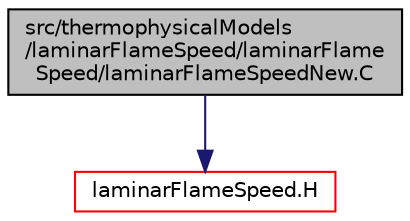 digraph "src/thermophysicalModels/laminarFlameSpeed/laminarFlameSpeed/laminarFlameSpeedNew.C"
{
  bgcolor="transparent";
  edge [fontname="Helvetica",fontsize="10",labelfontname="Helvetica",labelfontsize="10"];
  node [fontname="Helvetica",fontsize="10",shape=record];
  Node0 [label="src/thermophysicalModels\l/laminarFlameSpeed/laminarFlame\lSpeed/laminarFlameSpeedNew.C",height=0.2,width=0.4,color="black", fillcolor="grey75", style="filled", fontcolor="black"];
  Node0 -> Node1 [color="midnightblue",fontsize="10",style="solid",fontname="Helvetica"];
  Node1 [label="laminarFlameSpeed.H",height=0.2,width=0.4,color="red",URL="$a16016.html"];
}
